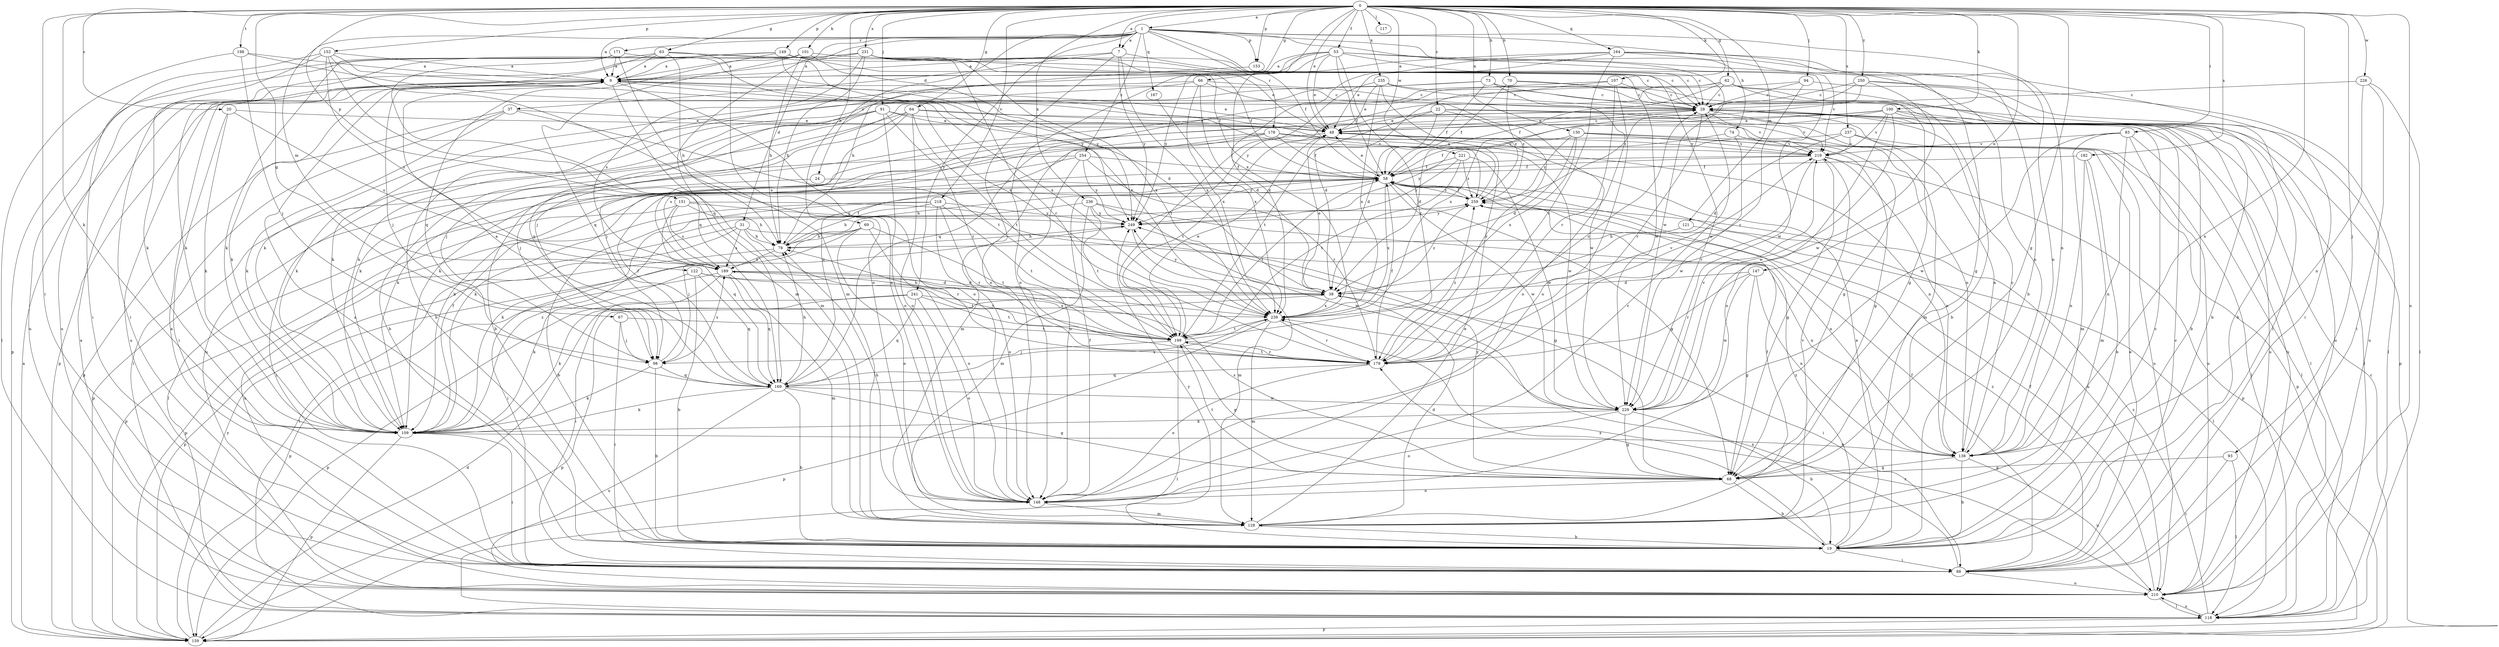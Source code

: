 strict digraph  {
0;
1;
7;
9;
19;
20;
22;
24;
28;
31;
37;
38;
48;
53;
58;
62;
63;
64;
66;
67;
68;
69;
70;
73;
74;
78;
83;
88;
91;
93;
94;
98;
100;
101;
107;
109;
117;
118;
121;
122;
128;
130;
138;
147;
148;
149;
151;
152;
153;
159;
164;
167;
169;
171;
178;
179;
182;
189;
198;
199;
210;
218;
219;
221;
226;
229;
231;
235;
236;
237;
239;
241;
249;
250;
254;
259;
0 -> 1  [label=a];
0 -> 7  [label=a];
0 -> 20  [label=c];
0 -> 22  [label=c];
0 -> 48  [label=e];
0 -> 53  [label=f];
0 -> 62  [label=g];
0 -> 63  [label=g];
0 -> 64  [label=g];
0 -> 66  [label=g];
0 -> 67  [label=g];
0 -> 68  [label=g];
0 -> 69  [label=h];
0 -> 70  [label=h];
0 -> 73  [label=h];
0 -> 83  [label=i];
0 -> 88  [label=i];
0 -> 91  [label=j];
0 -> 93  [label=j];
0 -> 94  [label=j];
0 -> 100  [label=k];
0 -> 101  [label=k];
0 -> 107  [label=k];
0 -> 109  [label=k];
0 -> 117  [label=l];
0 -> 121  [label=m];
0 -> 130  [label=n];
0 -> 138  [label=n];
0 -> 147  [label=o];
0 -> 149  [label=p];
0 -> 151  [label=p];
0 -> 152  [label=p];
0 -> 153  [label=p];
0 -> 164  [label=q];
0 -> 182  [label=s];
0 -> 198  [label=t];
0 -> 210  [label=u];
0 -> 218  [label=v];
0 -> 221  [label=w];
0 -> 226  [label=w];
0 -> 231  [label=x];
0 -> 235  [label=x];
0 -> 236  [label=x];
0 -> 237  [label=x];
0 -> 239  [label=x];
0 -> 250  [label=z];
1 -> 7  [label=a];
1 -> 9  [label=a];
1 -> 19  [label=b];
1 -> 24  [label=c];
1 -> 31  [label=d];
1 -> 58  [label=f];
1 -> 74  [label=h];
1 -> 122  [label=m];
1 -> 138  [label=n];
1 -> 153  [label=p];
1 -> 167  [label=q];
1 -> 169  [label=q];
1 -> 171  [label=r];
1 -> 178  [label=r];
1 -> 229  [label=w];
1 -> 241  [label=y];
1 -> 254  [label=z];
7 -> 9  [label=a];
7 -> 37  [label=d];
7 -> 148  [label=o];
7 -> 229  [label=w];
7 -> 239  [label=x];
7 -> 249  [label=y];
9 -> 28  [label=c];
9 -> 48  [label=e];
9 -> 98  [label=j];
9 -> 109  [label=k];
9 -> 128  [label=m];
9 -> 148  [label=o];
9 -> 210  [label=u];
9 -> 259  [label=z];
19 -> 9  [label=a];
19 -> 28  [label=c];
19 -> 48  [label=e];
19 -> 88  [label=i];
19 -> 239  [label=x];
19 -> 249  [label=y];
19 -> 259  [label=z];
20 -> 48  [label=e];
20 -> 88  [label=i];
20 -> 109  [label=k];
20 -> 189  [label=s];
22 -> 38  [label=d];
22 -> 48  [label=e];
22 -> 179  [label=r];
22 -> 199  [label=t];
22 -> 210  [label=u];
22 -> 219  [label=v];
24 -> 88  [label=i];
24 -> 259  [label=z];
28 -> 48  [label=e];
28 -> 98  [label=j];
28 -> 109  [label=k];
28 -> 118  [label=l];
28 -> 128  [label=m];
28 -> 138  [label=n];
28 -> 179  [label=r];
28 -> 219  [label=v];
31 -> 78  [label=h];
31 -> 118  [label=l];
31 -> 138  [label=n];
31 -> 148  [label=o];
31 -> 159  [label=p];
31 -> 189  [label=s];
37 -> 48  [label=e];
37 -> 109  [label=k];
37 -> 118  [label=l];
37 -> 159  [label=p];
37 -> 199  [label=t];
38 -> 48  [label=e];
38 -> 88  [label=i];
38 -> 159  [label=p];
38 -> 239  [label=x];
38 -> 249  [label=y];
38 -> 259  [label=z];
48 -> 28  [label=c];
48 -> 109  [label=k];
48 -> 199  [label=t];
48 -> 219  [label=v];
53 -> 9  [label=a];
53 -> 48  [label=e];
53 -> 58  [label=f];
53 -> 109  [label=k];
53 -> 138  [label=n];
53 -> 148  [label=o];
53 -> 179  [label=r];
53 -> 219  [label=v];
53 -> 229  [label=w];
53 -> 249  [label=y];
58 -> 48  [label=e];
58 -> 68  [label=g];
58 -> 78  [label=h];
58 -> 118  [label=l];
58 -> 199  [label=t];
58 -> 210  [label=u];
58 -> 229  [label=w];
58 -> 239  [label=x];
58 -> 259  [label=z];
62 -> 19  [label=b];
62 -> 28  [label=c];
62 -> 58  [label=f];
62 -> 68  [label=g];
62 -> 109  [label=k];
62 -> 210  [label=u];
62 -> 249  [label=y];
63 -> 9  [label=a];
63 -> 38  [label=d];
63 -> 78  [label=h];
63 -> 109  [label=k];
63 -> 148  [label=o];
63 -> 210  [label=u];
63 -> 229  [label=w];
64 -> 19  [label=b];
64 -> 48  [label=e];
64 -> 138  [label=n];
64 -> 148  [label=o];
64 -> 189  [label=s];
64 -> 199  [label=t];
64 -> 210  [label=u];
66 -> 19  [label=b];
66 -> 28  [label=c];
66 -> 38  [label=d];
66 -> 169  [label=q];
66 -> 229  [label=w];
66 -> 239  [label=x];
67 -> 88  [label=i];
67 -> 98  [label=j];
67 -> 199  [label=t];
68 -> 19  [label=b];
68 -> 148  [label=o];
68 -> 189  [label=s];
68 -> 199  [label=t];
68 -> 249  [label=y];
69 -> 78  [label=h];
69 -> 88  [label=i];
69 -> 98  [label=j];
69 -> 148  [label=o];
69 -> 179  [label=r];
69 -> 199  [label=t];
70 -> 19  [label=b];
70 -> 28  [label=c];
70 -> 58  [label=f];
70 -> 259  [label=z];
73 -> 19  [label=b];
73 -> 28  [label=c];
73 -> 58  [label=f];
73 -> 109  [label=k];
73 -> 148  [label=o];
73 -> 159  [label=p];
74 -> 169  [label=q];
74 -> 219  [label=v];
74 -> 229  [label=w];
78 -> 58  [label=f];
78 -> 159  [label=p];
78 -> 189  [label=s];
83 -> 118  [label=l];
83 -> 128  [label=m];
83 -> 138  [label=n];
83 -> 210  [label=u];
83 -> 219  [label=v];
83 -> 229  [label=w];
88 -> 9  [label=a];
88 -> 28  [label=c];
88 -> 48  [label=e];
88 -> 58  [label=f];
88 -> 210  [label=u];
88 -> 239  [label=x];
88 -> 259  [label=z];
91 -> 19  [label=b];
91 -> 48  [label=e];
91 -> 68  [label=g];
91 -> 98  [label=j];
91 -> 109  [label=k];
91 -> 148  [label=o];
91 -> 179  [label=r];
93 -> 68  [label=g];
93 -> 88  [label=i];
93 -> 118  [label=l];
94 -> 28  [label=c];
94 -> 88  [label=i];
94 -> 98  [label=j];
94 -> 179  [label=r];
98 -> 19  [label=b];
98 -> 58  [label=f];
98 -> 109  [label=k];
98 -> 169  [label=q];
98 -> 189  [label=s];
100 -> 19  [label=b];
100 -> 38  [label=d];
100 -> 48  [label=e];
100 -> 109  [label=k];
100 -> 118  [label=l];
100 -> 148  [label=o];
100 -> 210  [label=u];
100 -> 219  [label=v];
100 -> 229  [label=w];
101 -> 9  [label=a];
101 -> 28  [label=c];
101 -> 78  [label=h];
101 -> 169  [label=q];
101 -> 249  [label=y];
107 -> 28  [label=c];
107 -> 38  [label=d];
107 -> 148  [label=o];
107 -> 169  [label=q];
107 -> 179  [label=r];
109 -> 58  [label=f];
109 -> 88  [label=i];
109 -> 138  [label=n];
109 -> 159  [label=p];
109 -> 259  [label=z];
118 -> 159  [label=p];
118 -> 210  [label=u];
118 -> 259  [label=z];
121 -> 78  [label=h];
121 -> 118  [label=l];
122 -> 19  [label=b];
122 -> 38  [label=d];
122 -> 109  [label=k];
122 -> 169  [label=q];
122 -> 199  [label=t];
128 -> 19  [label=b];
128 -> 38  [label=d];
128 -> 48  [label=e];
128 -> 58  [label=f];
128 -> 219  [label=v];
130 -> 38  [label=d];
130 -> 58  [label=f];
130 -> 68  [label=g];
130 -> 159  [label=p];
130 -> 219  [label=v];
130 -> 239  [label=x];
130 -> 259  [label=z];
138 -> 19  [label=b];
138 -> 28  [label=c];
138 -> 68  [label=g];
138 -> 210  [label=u];
147 -> 38  [label=d];
147 -> 68  [label=g];
147 -> 138  [label=n];
147 -> 179  [label=r];
147 -> 229  [label=w];
148 -> 28  [label=c];
148 -> 58  [label=f];
148 -> 78  [label=h];
148 -> 128  [label=m];
149 -> 9  [label=a];
149 -> 28  [label=c];
149 -> 58  [label=f];
149 -> 88  [label=i];
149 -> 169  [label=q];
149 -> 249  [label=y];
151 -> 68  [label=g];
151 -> 78  [label=h];
151 -> 159  [label=p];
151 -> 169  [label=q];
151 -> 189  [label=s];
151 -> 249  [label=y];
152 -> 9  [label=a];
152 -> 88  [label=i];
152 -> 109  [label=k];
152 -> 128  [label=m];
152 -> 148  [label=o];
152 -> 189  [label=s];
152 -> 239  [label=x];
153 -> 28  [label=c];
153 -> 78  [label=h];
159 -> 9  [label=a];
159 -> 28  [label=c];
159 -> 38  [label=d];
159 -> 249  [label=y];
164 -> 9  [label=a];
164 -> 48  [label=e];
164 -> 68  [label=g];
164 -> 88  [label=i];
164 -> 138  [label=n];
164 -> 179  [label=r];
164 -> 239  [label=x];
167 -> 239  [label=x];
169 -> 9  [label=a];
169 -> 19  [label=b];
169 -> 68  [label=g];
169 -> 78  [label=h];
169 -> 109  [label=k];
169 -> 210  [label=u];
169 -> 229  [label=w];
169 -> 239  [label=x];
171 -> 9  [label=a];
171 -> 109  [label=k];
171 -> 128  [label=m];
171 -> 169  [label=q];
171 -> 239  [label=x];
178 -> 58  [label=f];
178 -> 98  [label=j];
178 -> 128  [label=m];
178 -> 138  [label=n];
178 -> 189  [label=s];
178 -> 219  [label=v];
178 -> 229  [label=w];
179 -> 28  [label=c];
179 -> 58  [label=f];
179 -> 148  [label=o];
179 -> 169  [label=q];
179 -> 199  [label=t];
179 -> 259  [label=z];
182 -> 19  [label=b];
182 -> 58  [label=f];
182 -> 128  [label=m];
182 -> 138  [label=n];
189 -> 38  [label=d];
189 -> 88  [label=i];
189 -> 128  [label=m];
189 -> 159  [label=p];
189 -> 169  [label=q];
189 -> 199  [label=t];
198 -> 9  [label=a];
198 -> 98  [label=j];
198 -> 118  [label=l];
198 -> 239  [label=x];
199 -> 48  [label=e];
199 -> 68  [label=g];
199 -> 98  [label=j];
199 -> 118  [label=l];
199 -> 179  [label=r];
199 -> 219  [label=v];
210 -> 9  [label=a];
210 -> 58  [label=f];
210 -> 118  [label=l];
210 -> 179  [label=r];
218 -> 19  [label=b];
218 -> 78  [label=h];
218 -> 148  [label=o];
218 -> 179  [label=r];
218 -> 199  [label=t];
218 -> 210  [label=u];
218 -> 249  [label=y];
219 -> 58  [label=f];
219 -> 68  [label=g];
219 -> 109  [label=k];
219 -> 138  [label=n];
219 -> 159  [label=p];
219 -> 179  [label=r];
221 -> 58  [label=f];
221 -> 199  [label=t];
221 -> 229  [label=w];
221 -> 249  [label=y];
221 -> 259  [label=z];
226 -> 28  [label=c];
226 -> 88  [label=i];
226 -> 118  [label=l];
226 -> 138  [label=n];
229 -> 19  [label=b];
229 -> 68  [label=g];
229 -> 109  [label=k];
229 -> 148  [label=o];
229 -> 219  [label=v];
231 -> 9  [label=a];
231 -> 28  [label=c];
231 -> 48  [label=e];
231 -> 58  [label=f];
231 -> 78  [label=h];
231 -> 159  [label=p];
231 -> 179  [label=r];
231 -> 189  [label=s];
231 -> 210  [label=u];
231 -> 239  [label=x];
235 -> 28  [label=c];
235 -> 48  [label=e];
235 -> 159  [label=p];
235 -> 199  [label=t];
235 -> 239  [label=x];
235 -> 259  [label=z];
236 -> 109  [label=k];
236 -> 128  [label=m];
236 -> 138  [label=n];
236 -> 199  [label=t];
236 -> 229  [label=w];
236 -> 249  [label=y];
237 -> 38  [label=d];
237 -> 118  [label=l];
237 -> 210  [label=u];
237 -> 219  [label=v];
237 -> 249  [label=y];
239 -> 78  [label=h];
239 -> 128  [label=m];
239 -> 159  [label=p];
239 -> 179  [label=r];
239 -> 199  [label=t];
241 -> 109  [label=k];
241 -> 148  [label=o];
241 -> 159  [label=p];
241 -> 169  [label=q];
241 -> 199  [label=t];
241 -> 239  [label=x];
249 -> 78  [label=h];
249 -> 128  [label=m];
250 -> 28  [label=c];
250 -> 118  [label=l];
250 -> 210  [label=u];
250 -> 229  [label=w];
250 -> 239  [label=x];
250 -> 259  [label=z];
254 -> 58  [label=f];
254 -> 109  [label=k];
254 -> 148  [label=o];
254 -> 159  [label=p];
254 -> 179  [label=r];
254 -> 249  [label=y];
259 -> 9  [label=a];
259 -> 58  [label=f];
259 -> 249  [label=y];
}
